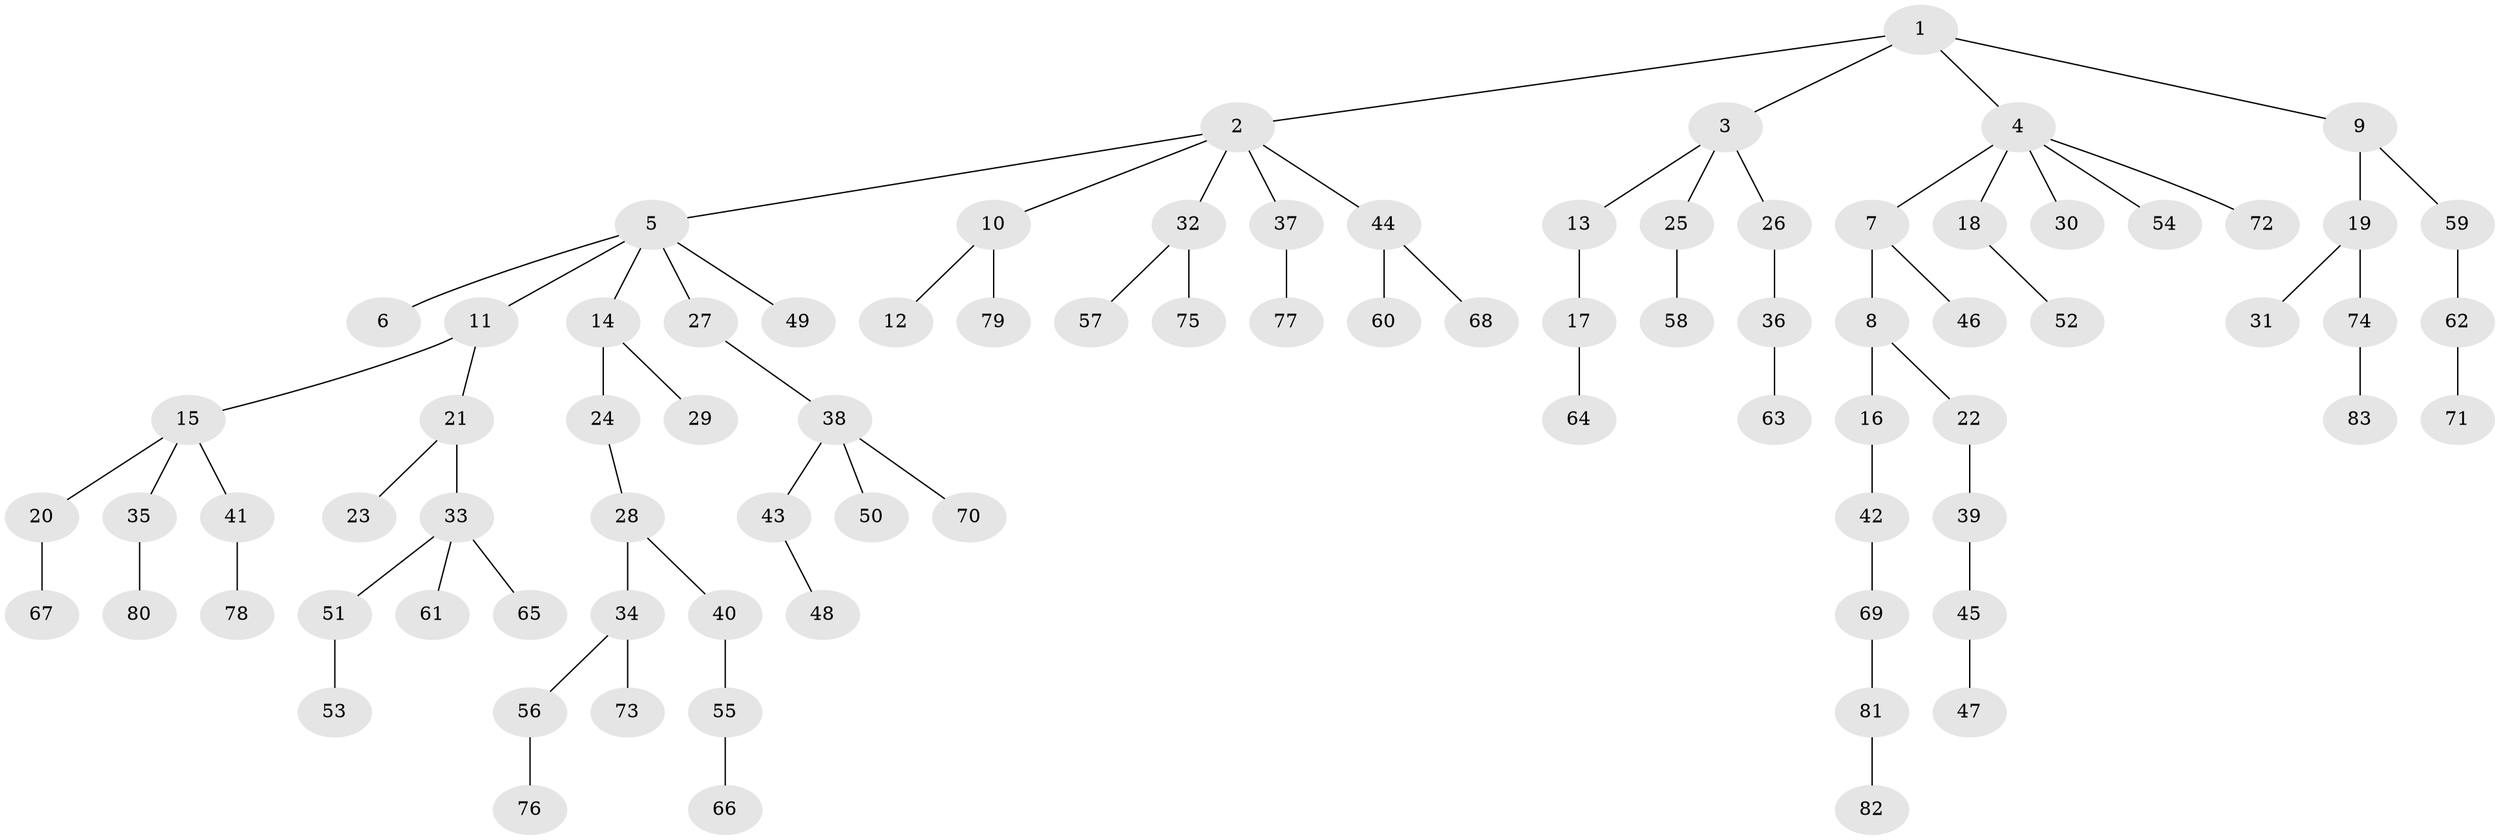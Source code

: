 // coarse degree distribution, {2: 0.32653061224489793, 1: 0.6326530612244898, 28: 0.02040816326530612, 5: 0.02040816326530612}
// Generated by graph-tools (version 1.1) at 2025/55/03/04/25 21:55:41]
// undirected, 83 vertices, 82 edges
graph export_dot {
graph [start="1"]
  node [color=gray90,style=filled];
  1;
  2;
  3;
  4;
  5;
  6;
  7;
  8;
  9;
  10;
  11;
  12;
  13;
  14;
  15;
  16;
  17;
  18;
  19;
  20;
  21;
  22;
  23;
  24;
  25;
  26;
  27;
  28;
  29;
  30;
  31;
  32;
  33;
  34;
  35;
  36;
  37;
  38;
  39;
  40;
  41;
  42;
  43;
  44;
  45;
  46;
  47;
  48;
  49;
  50;
  51;
  52;
  53;
  54;
  55;
  56;
  57;
  58;
  59;
  60;
  61;
  62;
  63;
  64;
  65;
  66;
  67;
  68;
  69;
  70;
  71;
  72;
  73;
  74;
  75;
  76;
  77;
  78;
  79;
  80;
  81;
  82;
  83;
  1 -- 2;
  1 -- 3;
  1 -- 4;
  1 -- 9;
  2 -- 5;
  2 -- 10;
  2 -- 32;
  2 -- 37;
  2 -- 44;
  3 -- 13;
  3 -- 25;
  3 -- 26;
  4 -- 7;
  4 -- 18;
  4 -- 30;
  4 -- 54;
  4 -- 72;
  5 -- 6;
  5 -- 11;
  5 -- 14;
  5 -- 27;
  5 -- 49;
  7 -- 8;
  7 -- 46;
  8 -- 16;
  8 -- 22;
  9 -- 19;
  9 -- 59;
  10 -- 12;
  10 -- 79;
  11 -- 15;
  11 -- 21;
  13 -- 17;
  14 -- 24;
  14 -- 29;
  15 -- 20;
  15 -- 35;
  15 -- 41;
  16 -- 42;
  17 -- 64;
  18 -- 52;
  19 -- 31;
  19 -- 74;
  20 -- 67;
  21 -- 23;
  21 -- 33;
  22 -- 39;
  24 -- 28;
  25 -- 58;
  26 -- 36;
  27 -- 38;
  28 -- 34;
  28 -- 40;
  32 -- 57;
  32 -- 75;
  33 -- 51;
  33 -- 61;
  33 -- 65;
  34 -- 56;
  34 -- 73;
  35 -- 80;
  36 -- 63;
  37 -- 77;
  38 -- 43;
  38 -- 50;
  38 -- 70;
  39 -- 45;
  40 -- 55;
  41 -- 78;
  42 -- 69;
  43 -- 48;
  44 -- 60;
  44 -- 68;
  45 -- 47;
  51 -- 53;
  55 -- 66;
  56 -- 76;
  59 -- 62;
  62 -- 71;
  69 -- 81;
  74 -- 83;
  81 -- 82;
}
